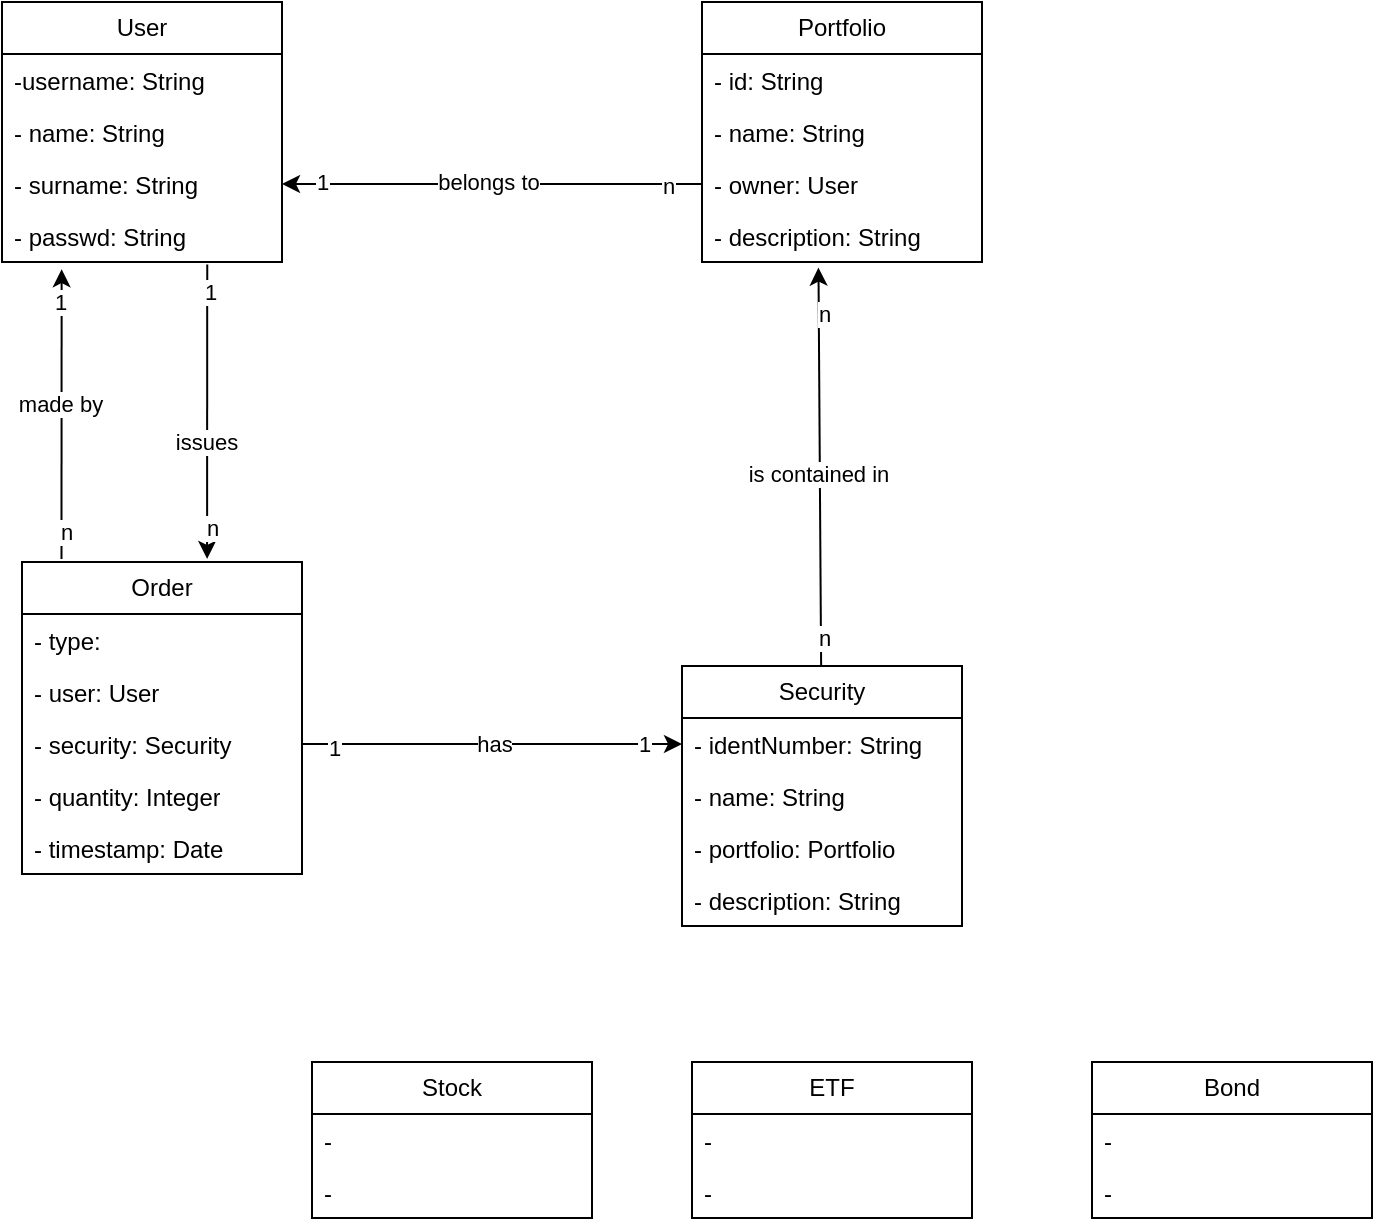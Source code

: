 <mxfile version="22.1.7" type="device">
  <diagram name="Page-1" id="n-OnDS10dZ9qQu9F6D_D">
    <mxGraphModel dx="635" dy="900" grid="1" gridSize="10" guides="1" tooltips="1" connect="1" arrows="1" fold="1" page="1" pageScale="1" pageWidth="1600" pageHeight="900" math="0" shadow="0">
      <root>
        <mxCell id="0" />
        <mxCell id="1" parent="0" />
        <mxCell id="h8ljYRjEOrcSXmQw9sQ6-1" value="User" style="swimlane;fontStyle=0;childLayout=stackLayout;horizontal=1;startSize=26;fillColor=none;horizontalStack=0;resizeParent=1;resizeParentMax=0;resizeLast=0;collapsible=1;marginBottom=0;whiteSpace=wrap;html=1;" vertex="1" parent="1">
          <mxGeometry x="140" y="110" width="140" height="130" as="geometry" />
        </mxCell>
        <mxCell id="h8ljYRjEOrcSXmQw9sQ6-2" value="-username: String" style="text;strokeColor=none;fillColor=none;align=left;verticalAlign=top;spacingLeft=4;spacingRight=4;overflow=hidden;rotatable=0;points=[[0,0.5],[1,0.5]];portConstraint=eastwest;whiteSpace=wrap;html=1;" vertex="1" parent="h8ljYRjEOrcSXmQw9sQ6-1">
          <mxGeometry y="26" width="140" height="26" as="geometry" />
        </mxCell>
        <mxCell id="h8ljYRjEOrcSXmQw9sQ6-3" value="- name: String" style="text;strokeColor=none;fillColor=none;align=left;verticalAlign=top;spacingLeft=4;spacingRight=4;overflow=hidden;rotatable=0;points=[[0,0.5],[1,0.5]];portConstraint=eastwest;whiteSpace=wrap;html=1;" vertex="1" parent="h8ljYRjEOrcSXmQw9sQ6-1">
          <mxGeometry y="52" width="140" height="26" as="geometry" />
        </mxCell>
        <mxCell id="h8ljYRjEOrcSXmQw9sQ6-4" value="- surname: String" style="text;strokeColor=none;fillColor=none;align=left;verticalAlign=top;spacingLeft=4;spacingRight=4;overflow=hidden;rotatable=0;points=[[0,0.5],[1,0.5]];portConstraint=eastwest;whiteSpace=wrap;html=1;" vertex="1" parent="h8ljYRjEOrcSXmQw9sQ6-1">
          <mxGeometry y="78" width="140" height="26" as="geometry" />
        </mxCell>
        <mxCell id="h8ljYRjEOrcSXmQw9sQ6-5" value="- passwd: String" style="text;strokeColor=none;fillColor=none;align=left;verticalAlign=top;spacingLeft=4;spacingRight=4;overflow=hidden;rotatable=0;points=[[0,0.5],[1,0.5]];portConstraint=eastwest;whiteSpace=wrap;html=1;" vertex="1" parent="h8ljYRjEOrcSXmQw9sQ6-1">
          <mxGeometry y="104" width="140" height="26" as="geometry" />
        </mxCell>
        <mxCell id="h8ljYRjEOrcSXmQw9sQ6-6" value="Portfolio" style="swimlane;fontStyle=0;childLayout=stackLayout;horizontal=1;startSize=26;fillColor=none;horizontalStack=0;resizeParent=1;resizeParentMax=0;resizeLast=0;collapsible=1;marginBottom=0;whiteSpace=wrap;html=1;" vertex="1" parent="1">
          <mxGeometry x="490" y="110" width="140" height="130" as="geometry" />
        </mxCell>
        <mxCell id="h8ljYRjEOrcSXmQw9sQ6-8" value="- id: String" style="text;strokeColor=none;fillColor=none;align=left;verticalAlign=top;spacingLeft=4;spacingRight=4;overflow=hidden;rotatable=0;points=[[0,0.5],[1,0.5]];portConstraint=eastwest;whiteSpace=wrap;html=1;" vertex="1" parent="h8ljYRjEOrcSXmQw9sQ6-6">
          <mxGeometry y="26" width="140" height="26" as="geometry" />
        </mxCell>
        <mxCell id="h8ljYRjEOrcSXmQw9sQ6-9" value="- name: String" style="text;strokeColor=none;fillColor=none;align=left;verticalAlign=top;spacingLeft=4;spacingRight=4;overflow=hidden;rotatable=0;points=[[0,0.5],[1,0.5]];portConstraint=eastwest;whiteSpace=wrap;html=1;" vertex="1" parent="h8ljYRjEOrcSXmQw9sQ6-6">
          <mxGeometry y="52" width="140" height="26" as="geometry" />
        </mxCell>
        <mxCell id="h8ljYRjEOrcSXmQw9sQ6-10" value="- owner: User" style="text;strokeColor=none;fillColor=none;align=left;verticalAlign=top;spacingLeft=4;spacingRight=4;overflow=hidden;rotatable=0;points=[[0,0.5],[1,0.5]];portConstraint=eastwest;whiteSpace=wrap;html=1;" vertex="1" parent="h8ljYRjEOrcSXmQw9sQ6-6">
          <mxGeometry y="78" width="140" height="26" as="geometry" />
        </mxCell>
        <mxCell id="h8ljYRjEOrcSXmQw9sQ6-60" value="- description: String" style="text;strokeColor=none;fillColor=none;align=left;verticalAlign=top;spacingLeft=4;spacingRight=4;overflow=hidden;rotatable=0;points=[[0,0.5],[1,0.5]];portConstraint=eastwest;whiteSpace=wrap;html=1;" vertex="1" parent="h8ljYRjEOrcSXmQw9sQ6-6">
          <mxGeometry y="104" width="140" height="26" as="geometry" />
        </mxCell>
        <mxCell id="h8ljYRjEOrcSXmQw9sQ6-24" value="Security" style="swimlane;fontStyle=0;childLayout=stackLayout;horizontal=1;startSize=26;fillColor=none;horizontalStack=0;resizeParent=1;resizeParentMax=0;resizeLast=0;collapsible=1;marginBottom=0;whiteSpace=wrap;html=1;" vertex="1" parent="1">
          <mxGeometry x="480" y="442" width="140" height="130" as="geometry" />
        </mxCell>
        <mxCell id="h8ljYRjEOrcSXmQw9sQ6-25" value="- identNumber: String" style="text;strokeColor=none;fillColor=none;align=left;verticalAlign=top;spacingLeft=4;spacingRight=4;overflow=hidden;rotatable=0;points=[[0,0.5],[1,0.5]];portConstraint=eastwest;whiteSpace=wrap;html=1;" vertex="1" parent="h8ljYRjEOrcSXmQw9sQ6-24">
          <mxGeometry y="26" width="140" height="26" as="geometry" />
        </mxCell>
        <mxCell id="h8ljYRjEOrcSXmQw9sQ6-26" value="- name: String" style="text;strokeColor=none;fillColor=none;align=left;verticalAlign=top;spacingLeft=4;spacingRight=4;overflow=hidden;rotatable=0;points=[[0,0.5],[1,0.5]];portConstraint=eastwest;whiteSpace=wrap;html=1;" vertex="1" parent="h8ljYRjEOrcSXmQw9sQ6-24">
          <mxGeometry y="52" width="140" height="26" as="geometry" />
        </mxCell>
        <mxCell id="h8ljYRjEOrcSXmQw9sQ6-43" value="- portfolio: Portfolio" style="text;strokeColor=none;fillColor=none;align=left;verticalAlign=top;spacingLeft=4;spacingRight=4;overflow=hidden;rotatable=0;points=[[0,0.5],[1,0.5]];portConstraint=eastwest;whiteSpace=wrap;html=1;" vertex="1" parent="h8ljYRjEOrcSXmQw9sQ6-24">
          <mxGeometry y="78" width="140" height="26" as="geometry" />
        </mxCell>
        <mxCell id="h8ljYRjEOrcSXmQw9sQ6-67" value="- description: String" style="text;strokeColor=none;fillColor=none;align=left;verticalAlign=top;spacingLeft=4;spacingRight=4;overflow=hidden;rotatable=0;points=[[0,0.5],[1,0.5]];portConstraint=eastwest;whiteSpace=wrap;html=1;" vertex="1" parent="h8ljYRjEOrcSXmQw9sQ6-24">
          <mxGeometry y="104" width="140" height="26" as="geometry" />
        </mxCell>
        <mxCell id="h8ljYRjEOrcSXmQw9sQ6-27" value="Order" style="swimlane;fontStyle=0;childLayout=stackLayout;horizontal=1;startSize=26;fillColor=none;horizontalStack=0;resizeParent=1;resizeParentMax=0;resizeLast=0;collapsible=1;marginBottom=0;whiteSpace=wrap;html=1;" vertex="1" parent="1">
          <mxGeometry x="150" y="390" width="140" height="156" as="geometry" />
        </mxCell>
        <mxCell id="h8ljYRjEOrcSXmQw9sQ6-28" value="- type:&amp;nbsp;" style="text;strokeColor=none;fillColor=none;align=left;verticalAlign=top;spacingLeft=4;spacingRight=4;overflow=hidden;rotatable=0;points=[[0,0.5],[1,0.5]];portConstraint=eastwest;whiteSpace=wrap;html=1;" vertex="1" parent="h8ljYRjEOrcSXmQw9sQ6-27">
          <mxGeometry y="26" width="140" height="26" as="geometry" />
        </mxCell>
        <mxCell id="h8ljYRjEOrcSXmQw9sQ6-29" value="- user: User" style="text;strokeColor=none;fillColor=none;align=left;verticalAlign=top;spacingLeft=4;spacingRight=4;overflow=hidden;rotatable=0;points=[[0,0.5],[1,0.5]];portConstraint=eastwest;whiteSpace=wrap;html=1;" vertex="1" parent="h8ljYRjEOrcSXmQw9sQ6-27">
          <mxGeometry y="52" width="140" height="26" as="geometry" />
        </mxCell>
        <mxCell id="h8ljYRjEOrcSXmQw9sQ6-53" value="- security: Security" style="text;strokeColor=none;fillColor=none;align=left;verticalAlign=top;spacingLeft=4;spacingRight=4;overflow=hidden;rotatable=0;points=[[0,0.5],[1,0.5]];portConstraint=eastwest;whiteSpace=wrap;html=1;" vertex="1" parent="h8ljYRjEOrcSXmQw9sQ6-27">
          <mxGeometry y="78" width="140" height="26" as="geometry" />
        </mxCell>
        <mxCell id="h8ljYRjEOrcSXmQw9sQ6-58" value="- quantity: Integer" style="text;strokeColor=none;fillColor=none;align=left;verticalAlign=top;spacingLeft=4;spacingRight=4;overflow=hidden;rotatable=0;points=[[0,0.5],[1,0.5]];portConstraint=eastwest;whiteSpace=wrap;html=1;" vertex="1" parent="h8ljYRjEOrcSXmQw9sQ6-27">
          <mxGeometry y="104" width="140" height="26" as="geometry" />
        </mxCell>
        <mxCell id="h8ljYRjEOrcSXmQw9sQ6-59" value="- timestamp: Date" style="text;strokeColor=none;fillColor=none;align=left;verticalAlign=top;spacingLeft=4;spacingRight=4;overflow=hidden;rotatable=0;points=[[0,0.5],[1,0.5]];portConstraint=eastwest;whiteSpace=wrap;html=1;" vertex="1" parent="h8ljYRjEOrcSXmQw9sQ6-27">
          <mxGeometry y="130" width="140" height="26" as="geometry" />
        </mxCell>
        <mxCell id="h8ljYRjEOrcSXmQw9sQ6-30" value="Stock" style="swimlane;fontStyle=0;childLayout=stackLayout;horizontal=1;startSize=26;fillColor=none;horizontalStack=0;resizeParent=1;resizeParentMax=0;resizeLast=0;collapsible=1;marginBottom=0;whiteSpace=wrap;html=1;" vertex="1" parent="1">
          <mxGeometry x="295" y="640" width="140" height="78" as="geometry" />
        </mxCell>
        <mxCell id="h8ljYRjEOrcSXmQw9sQ6-31" value="-" style="text;strokeColor=none;fillColor=none;align=left;verticalAlign=top;spacingLeft=4;spacingRight=4;overflow=hidden;rotatable=0;points=[[0,0.5],[1,0.5]];portConstraint=eastwest;whiteSpace=wrap;html=1;" vertex="1" parent="h8ljYRjEOrcSXmQw9sQ6-30">
          <mxGeometry y="26" width="140" height="26" as="geometry" />
        </mxCell>
        <mxCell id="h8ljYRjEOrcSXmQw9sQ6-32" value="-&amp;nbsp;" style="text;strokeColor=none;fillColor=none;align=left;verticalAlign=top;spacingLeft=4;spacingRight=4;overflow=hidden;rotatable=0;points=[[0,0.5],[1,0.5]];portConstraint=eastwest;whiteSpace=wrap;html=1;" vertex="1" parent="h8ljYRjEOrcSXmQw9sQ6-30">
          <mxGeometry y="52" width="140" height="26" as="geometry" />
        </mxCell>
        <mxCell id="h8ljYRjEOrcSXmQw9sQ6-33" value="ETF" style="swimlane;fontStyle=0;childLayout=stackLayout;horizontal=1;startSize=26;fillColor=none;horizontalStack=0;resizeParent=1;resizeParentMax=0;resizeLast=0;collapsible=1;marginBottom=0;whiteSpace=wrap;html=1;" vertex="1" parent="1">
          <mxGeometry x="485" y="640" width="140" height="78" as="geometry" />
        </mxCell>
        <mxCell id="h8ljYRjEOrcSXmQw9sQ6-34" value="-" style="text;strokeColor=none;fillColor=none;align=left;verticalAlign=top;spacingLeft=4;spacingRight=4;overflow=hidden;rotatable=0;points=[[0,0.5],[1,0.5]];portConstraint=eastwest;whiteSpace=wrap;html=1;" vertex="1" parent="h8ljYRjEOrcSXmQw9sQ6-33">
          <mxGeometry y="26" width="140" height="26" as="geometry" />
        </mxCell>
        <mxCell id="h8ljYRjEOrcSXmQw9sQ6-35" value="-&amp;nbsp;" style="text;strokeColor=none;fillColor=none;align=left;verticalAlign=top;spacingLeft=4;spacingRight=4;overflow=hidden;rotatable=0;points=[[0,0.5],[1,0.5]];portConstraint=eastwest;whiteSpace=wrap;html=1;" vertex="1" parent="h8ljYRjEOrcSXmQw9sQ6-33">
          <mxGeometry y="52" width="140" height="26" as="geometry" />
        </mxCell>
        <mxCell id="h8ljYRjEOrcSXmQw9sQ6-36" value="Bond" style="swimlane;fontStyle=0;childLayout=stackLayout;horizontal=1;startSize=26;fillColor=none;horizontalStack=0;resizeParent=1;resizeParentMax=0;resizeLast=0;collapsible=1;marginBottom=0;whiteSpace=wrap;html=1;" vertex="1" parent="1">
          <mxGeometry x="685" y="640" width="140" height="78" as="geometry" />
        </mxCell>
        <mxCell id="h8ljYRjEOrcSXmQw9sQ6-37" value="-" style="text;strokeColor=none;fillColor=none;align=left;verticalAlign=top;spacingLeft=4;spacingRight=4;overflow=hidden;rotatable=0;points=[[0,0.5],[1,0.5]];portConstraint=eastwest;whiteSpace=wrap;html=1;" vertex="1" parent="h8ljYRjEOrcSXmQw9sQ6-36">
          <mxGeometry y="26" width="140" height="26" as="geometry" />
        </mxCell>
        <mxCell id="h8ljYRjEOrcSXmQw9sQ6-38" value="-&amp;nbsp;" style="text;strokeColor=none;fillColor=none;align=left;verticalAlign=top;spacingLeft=4;spacingRight=4;overflow=hidden;rotatable=0;points=[[0,0.5],[1,0.5]];portConstraint=eastwest;whiteSpace=wrap;html=1;" vertex="1" parent="h8ljYRjEOrcSXmQw9sQ6-36">
          <mxGeometry y="52" width="140" height="26" as="geometry" />
        </mxCell>
        <mxCell id="h8ljYRjEOrcSXmQw9sQ6-39" style="edgeStyle=orthogonalEdgeStyle;rounded=0;orthogonalLoop=1;jettySize=auto;html=1;entryX=1;entryY=0.5;entryDx=0;entryDy=0;" edge="1" parent="1" source="h8ljYRjEOrcSXmQw9sQ6-10" target="h8ljYRjEOrcSXmQw9sQ6-4">
          <mxGeometry relative="1" as="geometry" />
        </mxCell>
        <mxCell id="h8ljYRjEOrcSXmQw9sQ6-40" value="1" style="edgeLabel;html=1;align=center;verticalAlign=middle;resizable=0;points=[];" vertex="1" connectable="0" parent="h8ljYRjEOrcSXmQw9sQ6-39">
          <mxGeometry x="0.808" y="-1" relative="1" as="geometry">
            <mxPoint as="offset" />
          </mxGeometry>
        </mxCell>
        <mxCell id="h8ljYRjEOrcSXmQw9sQ6-41" value="n" style="edgeLabel;html=1;align=center;verticalAlign=middle;resizable=0;points=[];" vertex="1" connectable="0" parent="h8ljYRjEOrcSXmQw9sQ6-39">
          <mxGeometry x="-0.838" y="1" relative="1" as="geometry">
            <mxPoint as="offset" />
          </mxGeometry>
        </mxCell>
        <mxCell id="h8ljYRjEOrcSXmQw9sQ6-42" value="belongs to" style="edgeLabel;html=1;align=center;verticalAlign=middle;resizable=0;points=[];" vertex="1" connectable="0" parent="h8ljYRjEOrcSXmQw9sQ6-39">
          <mxGeometry x="0.023" y="-1" relative="1" as="geometry">
            <mxPoint as="offset" />
          </mxGeometry>
        </mxCell>
        <mxCell id="h8ljYRjEOrcSXmQw9sQ6-44" style="rounded=0;orthogonalLoop=1;jettySize=auto;html=1;entryX=0.213;entryY=1.138;entryDx=0;entryDy=0;entryPerimeter=0;exitX=0.141;exitY=-0.01;exitDx=0;exitDy=0;exitPerimeter=0;" edge="1" parent="1" source="h8ljYRjEOrcSXmQw9sQ6-27" target="h8ljYRjEOrcSXmQw9sQ6-5">
          <mxGeometry relative="1" as="geometry" />
        </mxCell>
        <mxCell id="h8ljYRjEOrcSXmQw9sQ6-45" value="n" style="edgeLabel;html=1;align=center;verticalAlign=middle;resizable=0;points=[];" vertex="1" connectable="0" parent="h8ljYRjEOrcSXmQw9sQ6-44">
          <mxGeometry x="-0.81" y="-2" relative="1" as="geometry">
            <mxPoint as="offset" />
          </mxGeometry>
        </mxCell>
        <mxCell id="h8ljYRjEOrcSXmQw9sQ6-46" value="made by" style="edgeLabel;html=1;align=center;verticalAlign=middle;resizable=0;points=[];" vertex="1" connectable="0" parent="h8ljYRjEOrcSXmQw9sQ6-44">
          <mxGeometry x="0.077" y="1" relative="1" as="geometry">
            <mxPoint as="offset" />
          </mxGeometry>
        </mxCell>
        <mxCell id="h8ljYRjEOrcSXmQw9sQ6-47" value="1" style="edgeLabel;html=1;align=center;verticalAlign=middle;resizable=0;points=[];" vertex="1" connectable="0" parent="h8ljYRjEOrcSXmQw9sQ6-44">
          <mxGeometry x="0.78" y="1" relative="1" as="geometry">
            <mxPoint as="offset" />
          </mxGeometry>
        </mxCell>
        <mxCell id="h8ljYRjEOrcSXmQw9sQ6-48" style="rounded=0;orthogonalLoop=1;jettySize=auto;html=1;exitX=0.733;exitY=1.046;exitDx=0;exitDy=0;exitPerimeter=0;entryX=0.661;entryY=-0.01;entryDx=0;entryDy=0;entryPerimeter=0;" edge="1" parent="1" source="h8ljYRjEOrcSXmQw9sQ6-5" target="h8ljYRjEOrcSXmQw9sQ6-27">
          <mxGeometry relative="1" as="geometry" />
        </mxCell>
        <mxCell id="h8ljYRjEOrcSXmQw9sQ6-50" value="issues" style="edgeLabel;html=1;align=center;verticalAlign=middle;resizable=0;points=[];" vertex="1" connectable="0" parent="h8ljYRjEOrcSXmQw9sQ6-48">
          <mxGeometry x="0.211" y="-1" relative="1" as="geometry">
            <mxPoint as="offset" />
          </mxGeometry>
        </mxCell>
        <mxCell id="h8ljYRjEOrcSXmQw9sQ6-51" value="n" style="edgeLabel;html=1;align=center;verticalAlign=middle;resizable=0;points=[];" vertex="1" connectable="0" parent="h8ljYRjEOrcSXmQw9sQ6-48">
          <mxGeometry x="0.783" y="2" relative="1" as="geometry">
            <mxPoint as="offset" />
          </mxGeometry>
        </mxCell>
        <mxCell id="h8ljYRjEOrcSXmQw9sQ6-52" value="1" style="edgeLabel;html=1;align=center;verticalAlign=middle;resizable=0;points=[];" vertex="1" connectable="0" parent="h8ljYRjEOrcSXmQw9sQ6-48">
          <mxGeometry x="-0.816" y="1" relative="1" as="geometry">
            <mxPoint as="offset" />
          </mxGeometry>
        </mxCell>
        <mxCell id="h8ljYRjEOrcSXmQw9sQ6-54" style="rounded=0;orthogonalLoop=1;jettySize=auto;html=1;entryX=0;entryY=0.5;entryDx=0;entryDy=0;" edge="1" parent="1" source="h8ljYRjEOrcSXmQw9sQ6-53" target="h8ljYRjEOrcSXmQw9sQ6-25">
          <mxGeometry relative="1" as="geometry">
            <Array as="points" />
          </mxGeometry>
        </mxCell>
        <mxCell id="h8ljYRjEOrcSXmQw9sQ6-55" value="1" style="edgeLabel;html=1;align=center;verticalAlign=middle;resizable=0;points=[];" vertex="1" connectable="0" parent="h8ljYRjEOrcSXmQw9sQ6-54">
          <mxGeometry x="-0.834" y="-2" relative="1" as="geometry">
            <mxPoint as="offset" />
          </mxGeometry>
        </mxCell>
        <mxCell id="h8ljYRjEOrcSXmQw9sQ6-56" value="1" style="edgeLabel;html=1;align=center;verticalAlign=middle;resizable=0;points=[];" vertex="1" connectable="0" parent="h8ljYRjEOrcSXmQw9sQ6-54">
          <mxGeometry x="0.8" relative="1" as="geometry">
            <mxPoint as="offset" />
          </mxGeometry>
        </mxCell>
        <mxCell id="h8ljYRjEOrcSXmQw9sQ6-61" value="has" style="edgeLabel;html=1;align=center;verticalAlign=middle;resizable=0;points=[];" vertex="1" connectable="0" parent="h8ljYRjEOrcSXmQw9sQ6-54">
          <mxGeometry x="0.008" relative="1" as="geometry">
            <mxPoint as="offset" />
          </mxGeometry>
        </mxCell>
        <mxCell id="h8ljYRjEOrcSXmQw9sQ6-62" style="rounded=0;orthogonalLoop=1;jettySize=auto;html=1;entryX=0.416;entryY=1.108;entryDx=0;entryDy=0;entryPerimeter=0;" edge="1" parent="1" source="h8ljYRjEOrcSXmQw9sQ6-24" target="h8ljYRjEOrcSXmQw9sQ6-60">
          <mxGeometry relative="1" as="geometry" />
        </mxCell>
        <mxCell id="h8ljYRjEOrcSXmQw9sQ6-63" value="n" style="edgeLabel;html=1;align=center;verticalAlign=middle;resizable=0;points=[];" vertex="1" connectable="0" parent="h8ljYRjEOrcSXmQw9sQ6-62">
          <mxGeometry x="-0.859" y="-1" relative="1" as="geometry">
            <mxPoint as="offset" />
          </mxGeometry>
        </mxCell>
        <mxCell id="h8ljYRjEOrcSXmQw9sQ6-64" value="is contained in" style="edgeLabel;html=1;align=center;verticalAlign=middle;resizable=0;points=[];" vertex="1" connectable="0" parent="h8ljYRjEOrcSXmQw9sQ6-62">
          <mxGeometry x="-0.033" y="1" relative="1" as="geometry">
            <mxPoint as="offset" />
          </mxGeometry>
        </mxCell>
        <mxCell id="h8ljYRjEOrcSXmQw9sQ6-65" value="n" style="edgeLabel;html=1;align=center;verticalAlign=middle;resizable=0;points=[];" vertex="1" connectable="0" parent="h8ljYRjEOrcSXmQw9sQ6-62">
          <mxGeometry x="0.772" y="-2" relative="1" as="geometry">
            <mxPoint as="offset" />
          </mxGeometry>
        </mxCell>
      </root>
    </mxGraphModel>
  </diagram>
</mxfile>
